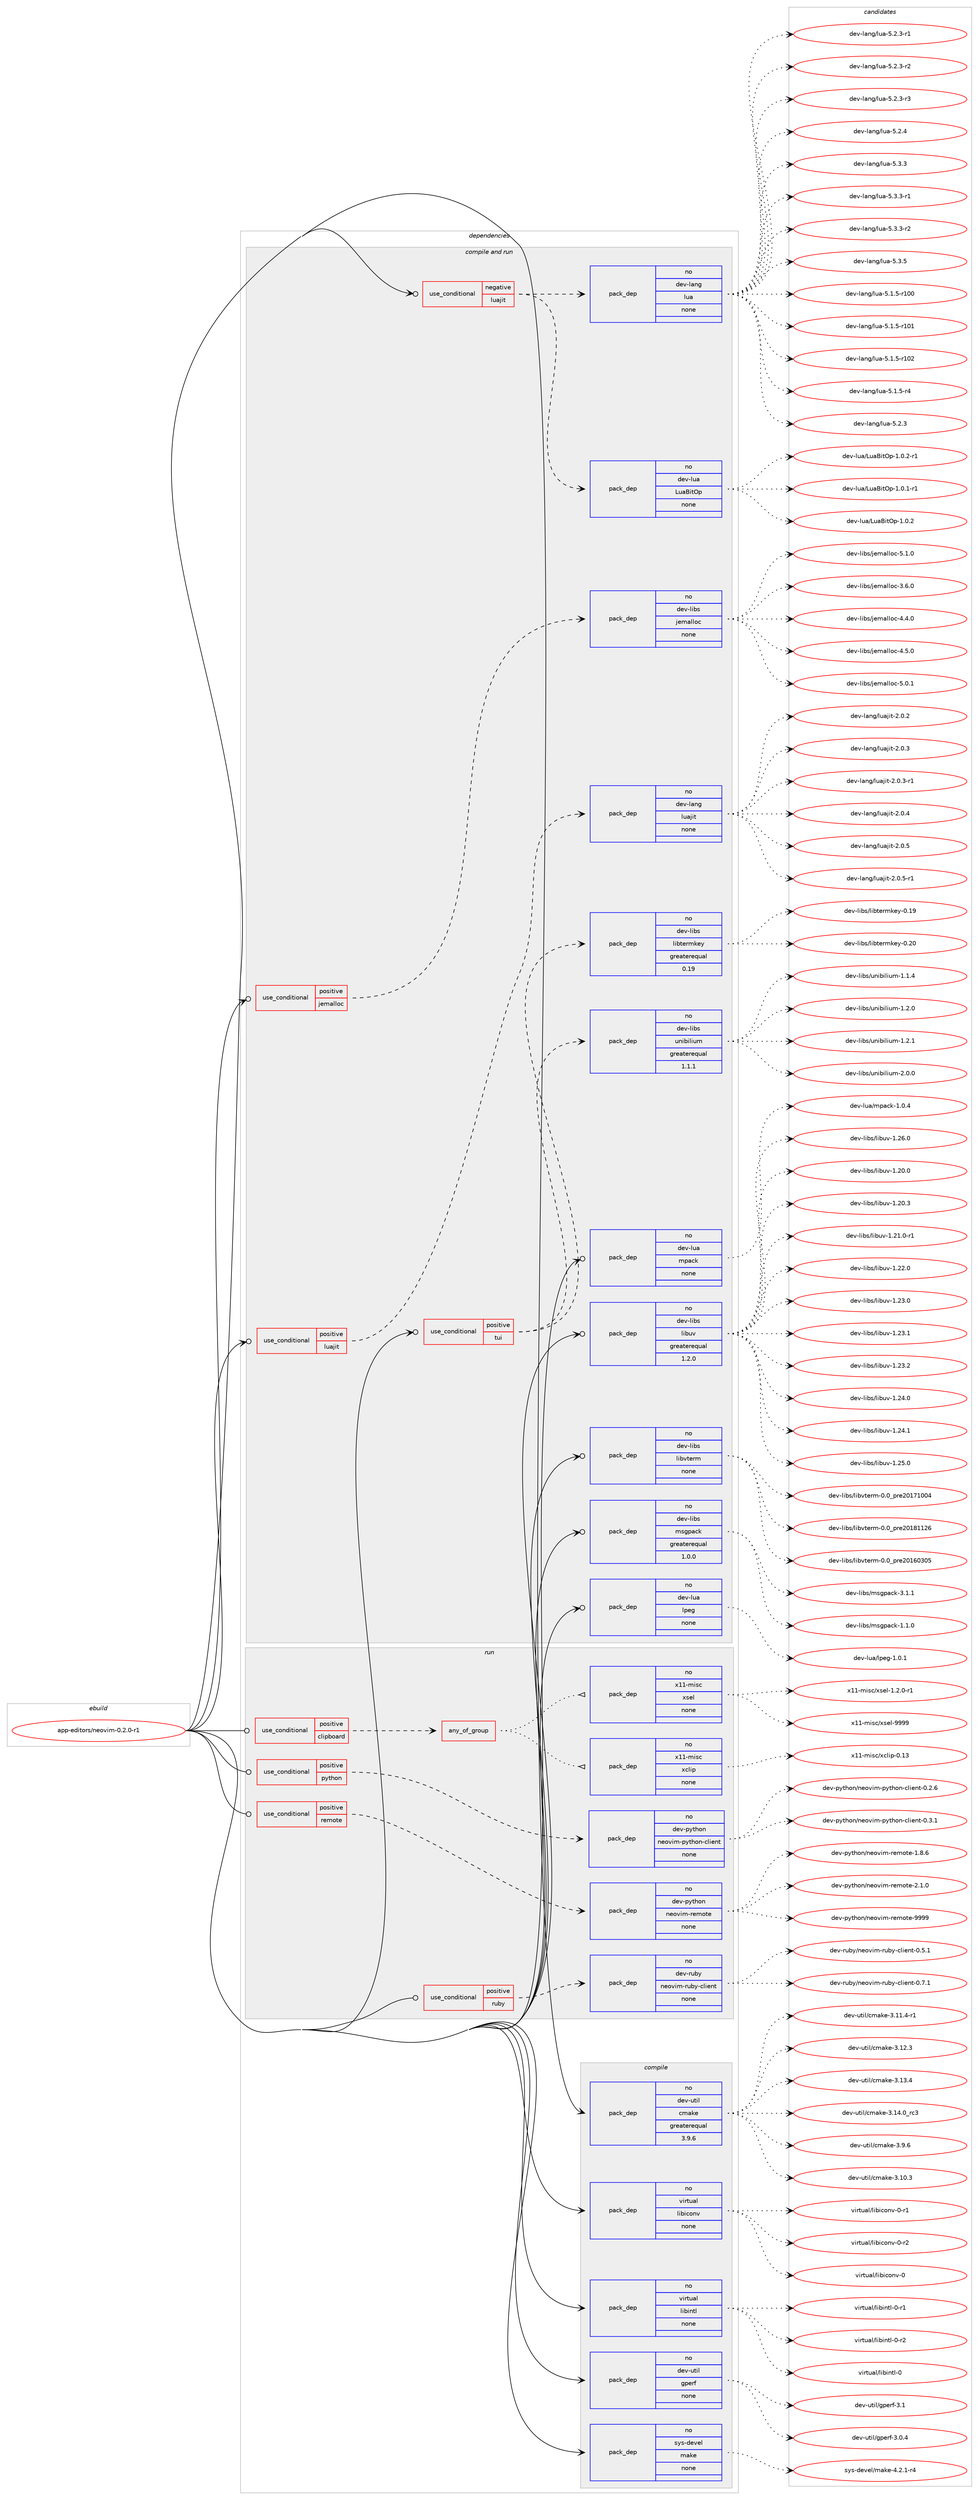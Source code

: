 digraph prolog {

# *************
# Graph options
# *************

newrank=true;
concentrate=true;
compound=true;
graph [rankdir=LR,fontname=Helvetica,fontsize=10,ranksep=1.5];#, ranksep=2.5, nodesep=0.2];
edge  [arrowhead=vee];
node  [fontname=Helvetica,fontsize=10];

# **********
# The ebuild
# **********

subgraph cluster_leftcol {
color=gray;
rank=same;
label=<<i>ebuild</i>>;
id [label="app-editors/neovim-0.2.0-r1", color=red, width=4, href="../app-editors/neovim-0.2.0-r1.svg"];
}

# ****************
# The dependencies
# ****************

subgraph cluster_midcol {
color=gray;
label=<<i>dependencies</i>>;
subgraph cluster_compile {
fillcolor="#eeeeee";
style=filled;
label=<<i>compile</i>>;
subgraph pack912055 {
dependency1280932 [label=<<TABLE BORDER="0" CELLBORDER="1" CELLSPACING="0" CELLPADDING="4" WIDTH="220"><TR><TD ROWSPAN="6" CELLPADDING="30">pack_dep</TD></TR><TR><TD WIDTH="110">no</TD></TR><TR><TD>dev-util</TD></TR><TR><TD>cmake</TD></TR><TR><TD>greaterequal</TD></TR><TR><TD>3.9.6</TD></TR></TABLE>>, shape=none, color=blue];
}
id:e -> dependency1280932:w [weight=20,style="solid",arrowhead="vee"];
subgraph pack912056 {
dependency1280933 [label=<<TABLE BORDER="0" CELLBORDER="1" CELLSPACING="0" CELLPADDING="4" WIDTH="220"><TR><TD ROWSPAN="6" CELLPADDING="30">pack_dep</TD></TR><TR><TD WIDTH="110">no</TD></TR><TR><TD>dev-util</TD></TR><TR><TD>gperf</TD></TR><TR><TD>none</TD></TR><TR><TD></TD></TR></TABLE>>, shape=none, color=blue];
}
id:e -> dependency1280933:w [weight=20,style="solid",arrowhead="vee"];
subgraph pack912057 {
dependency1280934 [label=<<TABLE BORDER="0" CELLBORDER="1" CELLSPACING="0" CELLPADDING="4" WIDTH="220"><TR><TD ROWSPAN="6" CELLPADDING="30">pack_dep</TD></TR><TR><TD WIDTH="110">no</TD></TR><TR><TD>sys-devel</TD></TR><TR><TD>make</TD></TR><TR><TD>none</TD></TR><TR><TD></TD></TR></TABLE>>, shape=none, color=blue];
}
id:e -> dependency1280934:w [weight=20,style="solid",arrowhead="vee"];
subgraph pack912058 {
dependency1280935 [label=<<TABLE BORDER="0" CELLBORDER="1" CELLSPACING="0" CELLPADDING="4" WIDTH="220"><TR><TD ROWSPAN="6" CELLPADDING="30">pack_dep</TD></TR><TR><TD WIDTH="110">no</TD></TR><TR><TD>virtual</TD></TR><TR><TD>libiconv</TD></TR><TR><TD>none</TD></TR><TR><TD></TD></TR></TABLE>>, shape=none, color=blue];
}
id:e -> dependency1280935:w [weight=20,style="solid",arrowhead="vee"];
subgraph pack912059 {
dependency1280936 [label=<<TABLE BORDER="0" CELLBORDER="1" CELLSPACING="0" CELLPADDING="4" WIDTH="220"><TR><TD ROWSPAN="6" CELLPADDING="30">pack_dep</TD></TR><TR><TD WIDTH="110">no</TD></TR><TR><TD>virtual</TD></TR><TR><TD>libintl</TD></TR><TR><TD>none</TD></TR><TR><TD></TD></TR></TABLE>>, shape=none, color=blue];
}
id:e -> dependency1280936:w [weight=20,style="solid",arrowhead="vee"];
}
subgraph cluster_compileandrun {
fillcolor="#eeeeee";
style=filled;
label=<<i>compile and run</i>>;
subgraph cond348950 {
dependency1280937 [label=<<TABLE BORDER="0" CELLBORDER="1" CELLSPACING="0" CELLPADDING="4"><TR><TD ROWSPAN="3" CELLPADDING="10">use_conditional</TD></TR><TR><TD>negative</TD></TR><TR><TD>luajit</TD></TR></TABLE>>, shape=none, color=red];
subgraph pack912060 {
dependency1280938 [label=<<TABLE BORDER="0" CELLBORDER="1" CELLSPACING="0" CELLPADDING="4" WIDTH="220"><TR><TD ROWSPAN="6" CELLPADDING="30">pack_dep</TD></TR><TR><TD WIDTH="110">no</TD></TR><TR><TD>dev-lang</TD></TR><TR><TD>lua</TD></TR><TR><TD>none</TD></TR><TR><TD></TD></TR></TABLE>>, shape=none, color=blue];
}
dependency1280937:e -> dependency1280938:w [weight=20,style="dashed",arrowhead="vee"];
subgraph pack912061 {
dependency1280939 [label=<<TABLE BORDER="0" CELLBORDER="1" CELLSPACING="0" CELLPADDING="4" WIDTH="220"><TR><TD ROWSPAN="6" CELLPADDING="30">pack_dep</TD></TR><TR><TD WIDTH="110">no</TD></TR><TR><TD>dev-lua</TD></TR><TR><TD>LuaBitOp</TD></TR><TR><TD>none</TD></TR><TR><TD></TD></TR></TABLE>>, shape=none, color=blue];
}
dependency1280937:e -> dependency1280939:w [weight=20,style="dashed",arrowhead="vee"];
}
id:e -> dependency1280937:w [weight=20,style="solid",arrowhead="odotvee"];
subgraph cond348951 {
dependency1280940 [label=<<TABLE BORDER="0" CELLBORDER="1" CELLSPACING="0" CELLPADDING="4"><TR><TD ROWSPAN="3" CELLPADDING="10">use_conditional</TD></TR><TR><TD>positive</TD></TR><TR><TD>jemalloc</TD></TR></TABLE>>, shape=none, color=red];
subgraph pack912062 {
dependency1280941 [label=<<TABLE BORDER="0" CELLBORDER="1" CELLSPACING="0" CELLPADDING="4" WIDTH="220"><TR><TD ROWSPAN="6" CELLPADDING="30">pack_dep</TD></TR><TR><TD WIDTH="110">no</TD></TR><TR><TD>dev-libs</TD></TR><TR><TD>jemalloc</TD></TR><TR><TD>none</TD></TR><TR><TD></TD></TR></TABLE>>, shape=none, color=blue];
}
dependency1280940:e -> dependency1280941:w [weight=20,style="dashed",arrowhead="vee"];
}
id:e -> dependency1280940:w [weight=20,style="solid",arrowhead="odotvee"];
subgraph cond348952 {
dependency1280942 [label=<<TABLE BORDER="0" CELLBORDER="1" CELLSPACING="0" CELLPADDING="4"><TR><TD ROWSPAN="3" CELLPADDING="10">use_conditional</TD></TR><TR><TD>positive</TD></TR><TR><TD>luajit</TD></TR></TABLE>>, shape=none, color=red];
subgraph pack912063 {
dependency1280943 [label=<<TABLE BORDER="0" CELLBORDER="1" CELLSPACING="0" CELLPADDING="4" WIDTH="220"><TR><TD ROWSPAN="6" CELLPADDING="30">pack_dep</TD></TR><TR><TD WIDTH="110">no</TD></TR><TR><TD>dev-lang</TD></TR><TR><TD>luajit</TD></TR><TR><TD>none</TD></TR><TR><TD></TD></TR></TABLE>>, shape=none, color=blue];
}
dependency1280942:e -> dependency1280943:w [weight=20,style="dashed",arrowhead="vee"];
}
id:e -> dependency1280942:w [weight=20,style="solid",arrowhead="odotvee"];
subgraph cond348953 {
dependency1280944 [label=<<TABLE BORDER="0" CELLBORDER="1" CELLSPACING="0" CELLPADDING="4"><TR><TD ROWSPAN="3" CELLPADDING="10">use_conditional</TD></TR><TR><TD>positive</TD></TR><TR><TD>tui</TD></TR></TABLE>>, shape=none, color=red];
subgraph pack912064 {
dependency1280945 [label=<<TABLE BORDER="0" CELLBORDER="1" CELLSPACING="0" CELLPADDING="4" WIDTH="220"><TR><TD ROWSPAN="6" CELLPADDING="30">pack_dep</TD></TR><TR><TD WIDTH="110">no</TD></TR><TR><TD>dev-libs</TD></TR><TR><TD>libtermkey</TD></TR><TR><TD>greaterequal</TD></TR><TR><TD>0.19</TD></TR></TABLE>>, shape=none, color=blue];
}
dependency1280944:e -> dependency1280945:w [weight=20,style="dashed",arrowhead="vee"];
subgraph pack912065 {
dependency1280946 [label=<<TABLE BORDER="0" CELLBORDER="1" CELLSPACING="0" CELLPADDING="4" WIDTH="220"><TR><TD ROWSPAN="6" CELLPADDING="30">pack_dep</TD></TR><TR><TD WIDTH="110">no</TD></TR><TR><TD>dev-libs</TD></TR><TR><TD>unibilium</TD></TR><TR><TD>greaterequal</TD></TR><TR><TD>1.1.1</TD></TR></TABLE>>, shape=none, color=blue];
}
dependency1280944:e -> dependency1280946:w [weight=20,style="dashed",arrowhead="vee"];
}
id:e -> dependency1280944:w [weight=20,style="solid",arrowhead="odotvee"];
subgraph pack912066 {
dependency1280947 [label=<<TABLE BORDER="0" CELLBORDER="1" CELLSPACING="0" CELLPADDING="4" WIDTH="220"><TR><TD ROWSPAN="6" CELLPADDING="30">pack_dep</TD></TR><TR><TD WIDTH="110">no</TD></TR><TR><TD>dev-libs</TD></TR><TR><TD>libuv</TD></TR><TR><TD>greaterequal</TD></TR><TR><TD>1.2.0</TD></TR></TABLE>>, shape=none, color=blue];
}
id:e -> dependency1280947:w [weight=20,style="solid",arrowhead="odotvee"];
subgraph pack912067 {
dependency1280948 [label=<<TABLE BORDER="0" CELLBORDER="1" CELLSPACING="0" CELLPADDING="4" WIDTH="220"><TR><TD ROWSPAN="6" CELLPADDING="30">pack_dep</TD></TR><TR><TD WIDTH="110">no</TD></TR><TR><TD>dev-libs</TD></TR><TR><TD>libvterm</TD></TR><TR><TD>none</TD></TR><TR><TD></TD></TR></TABLE>>, shape=none, color=blue];
}
id:e -> dependency1280948:w [weight=20,style="solid",arrowhead="odotvee"];
subgraph pack912068 {
dependency1280949 [label=<<TABLE BORDER="0" CELLBORDER="1" CELLSPACING="0" CELLPADDING="4" WIDTH="220"><TR><TD ROWSPAN="6" CELLPADDING="30">pack_dep</TD></TR><TR><TD WIDTH="110">no</TD></TR><TR><TD>dev-libs</TD></TR><TR><TD>msgpack</TD></TR><TR><TD>greaterequal</TD></TR><TR><TD>1.0.0</TD></TR></TABLE>>, shape=none, color=blue];
}
id:e -> dependency1280949:w [weight=20,style="solid",arrowhead="odotvee"];
subgraph pack912069 {
dependency1280950 [label=<<TABLE BORDER="0" CELLBORDER="1" CELLSPACING="0" CELLPADDING="4" WIDTH="220"><TR><TD ROWSPAN="6" CELLPADDING="30">pack_dep</TD></TR><TR><TD WIDTH="110">no</TD></TR><TR><TD>dev-lua</TD></TR><TR><TD>lpeg</TD></TR><TR><TD>none</TD></TR><TR><TD></TD></TR></TABLE>>, shape=none, color=blue];
}
id:e -> dependency1280950:w [weight=20,style="solid",arrowhead="odotvee"];
subgraph pack912070 {
dependency1280951 [label=<<TABLE BORDER="0" CELLBORDER="1" CELLSPACING="0" CELLPADDING="4" WIDTH="220"><TR><TD ROWSPAN="6" CELLPADDING="30">pack_dep</TD></TR><TR><TD WIDTH="110">no</TD></TR><TR><TD>dev-lua</TD></TR><TR><TD>mpack</TD></TR><TR><TD>none</TD></TR><TR><TD></TD></TR></TABLE>>, shape=none, color=blue];
}
id:e -> dependency1280951:w [weight=20,style="solid",arrowhead="odotvee"];
}
subgraph cluster_run {
fillcolor="#eeeeee";
style=filled;
label=<<i>run</i>>;
subgraph cond348954 {
dependency1280952 [label=<<TABLE BORDER="0" CELLBORDER="1" CELLSPACING="0" CELLPADDING="4"><TR><TD ROWSPAN="3" CELLPADDING="10">use_conditional</TD></TR><TR><TD>positive</TD></TR><TR><TD>clipboard</TD></TR></TABLE>>, shape=none, color=red];
subgraph any19399 {
dependency1280953 [label=<<TABLE BORDER="0" CELLBORDER="1" CELLSPACING="0" CELLPADDING="4"><TR><TD CELLPADDING="10">any_of_group</TD></TR></TABLE>>, shape=none, color=red];subgraph pack912071 {
dependency1280954 [label=<<TABLE BORDER="0" CELLBORDER="1" CELLSPACING="0" CELLPADDING="4" WIDTH="220"><TR><TD ROWSPAN="6" CELLPADDING="30">pack_dep</TD></TR><TR><TD WIDTH="110">no</TD></TR><TR><TD>x11-misc</TD></TR><TR><TD>xsel</TD></TR><TR><TD>none</TD></TR><TR><TD></TD></TR></TABLE>>, shape=none, color=blue];
}
dependency1280953:e -> dependency1280954:w [weight=20,style="dotted",arrowhead="oinv"];
subgraph pack912072 {
dependency1280955 [label=<<TABLE BORDER="0" CELLBORDER="1" CELLSPACING="0" CELLPADDING="4" WIDTH="220"><TR><TD ROWSPAN="6" CELLPADDING="30">pack_dep</TD></TR><TR><TD WIDTH="110">no</TD></TR><TR><TD>x11-misc</TD></TR><TR><TD>xclip</TD></TR><TR><TD>none</TD></TR><TR><TD></TD></TR></TABLE>>, shape=none, color=blue];
}
dependency1280953:e -> dependency1280955:w [weight=20,style="dotted",arrowhead="oinv"];
}
dependency1280952:e -> dependency1280953:w [weight=20,style="dashed",arrowhead="vee"];
}
id:e -> dependency1280952:w [weight=20,style="solid",arrowhead="odot"];
subgraph cond348955 {
dependency1280956 [label=<<TABLE BORDER="0" CELLBORDER="1" CELLSPACING="0" CELLPADDING="4"><TR><TD ROWSPAN="3" CELLPADDING="10">use_conditional</TD></TR><TR><TD>positive</TD></TR><TR><TD>python</TD></TR></TABLE>>, shape=none, color=red];
subgraph pack912073 {
dependency1280957 [label=<<TABLE BORDER="0" CELLBORDER="1" CELLSPACING="0" CELLPADDING="4" WIDTH="220"><TR><TD ROWSPAN="6" CELLPADDING="30">pack_dep</TD></TR><TR><TD WIDTH="110">no</TD></TR><TR><TD>dev-python</TD></TR><TR><TD>neovim-python-client</TD></TR><TR><TD>none</TD></TR><TR><TD></TD></TR></TABLE>>, shape=none, color=blue];
}
dependency1280956:e -> dependency1280957:w [weight=20,style="dashed",arrowhead="vee"];
}
id:e -> dependency1280956:w [weight=20,style="solid",arrowhead="odot"];
subgraph cond348956 {
dependency1280958 [label=<<TABLE BORDER="0" CELLBORDER="1" CELLSPACING="0" CELLPADDING="4"><TR><TD ROWSPAN="3" CELLPADDING="10">use_conditional</TD></TR><TR><TD>positive</TD></TR><TR><TD>remote</TD></TR></TABLE>>, shape=none, color=red];
subgraph pack912074 {
dependency1280959 [label=<<TABLE BORDER="0" CELLBORDER="1" CELLSPACING="0" CELLPADDING="4" WIDTH="220"><TR><TD ROWSPAN="6" CELLPADDING="30">pack_dep</TD></TR><TR><TD WIDTH="110">no</TD></TR><TR><TD>dev-python</TD></TR><TR><TD>neovim-remote</TD></TR><TR><TD>none</TD></TR><TR><TD></TD></TR></TABLE>>, shape=none, color=blue];
}
dependency1280958:e -> dependency1280959:w [weight=20,style="dashed",arrowhead="vee"];
}
id:e -> dependency1280958:w [weight=20,style="solid",arrowhead="odot"];
subgraph cond348957 {
dependency1280960 [label=<<TABLE BORDER="0" CELLBORDER="1" CELLSPACING="0" CELLPADDING="4"><TR><TD ROWSPAN="3" CELLPADDING="10">use_conditional</TD></TR><TR><TD>positive</TD></TR><TR><TD>ruby</TD></TR></TABLE>>, shape=none, color=red];
subgraph pack912075 {
dependency1280961 [label=<<TABLE BORDER="0" CELLBORDER="1" CELLSPACING="0" CELLPADDING="4" WIDTH="220"><TR><TD ROWSPAN="6" CELLPADDING="30">pack_dep</TD></TR><TR><TD WIDTH="110">no</TD></TR><TR><TD>dev-ruby</TD></TR><TR><TD>neovim-ruby-client</TD></TR><TR><TD>none</TD></TR><TR><TD></TD></TR></TABLE>>, shape=none, color=blue];
}
dependency1280960:e -> dependency1280961:w [weight=20,style="dashed",arrowhead="vee"];
}
id:e -> dependency1280960:w [weight=20,style="solid",arrowhead="odot"];
}
}

# **************
# The candidates
# **************

subgraph cluster_choices {
rank=same;
color=gray;
label=<<i>candidates</i>>;

subgraph choice912055 {
color=black;
nodesep=1;
choice1001011184511711610510847991099710710145514649484651 [label="dev-util/cmake-3.10.3", color=red, width=4,href="../dev-util/cmake-3.10.3.svg"];
choice10010111845117116105108479910997107101455146494946524511449 [label="dev-util/cmake-3.11.4-r1", color=red, width=4,href="../dev-util/cmake-3.11.4-r1.svg"];
choice1001011184511711610510847991099710710145514649504651 [label="dev-util/cmake-3.12.3", color=red, width=4,href="../dev-util/cmake-3.12.3.svg"];
choice1001011184511711610510847991099710710145514649514652 [label="dev-util/cmake-3.13.4", color=red, width=4,href="../dev-util/cmake-3.13.4.svg"];
choice1001011184511711610510847991099710710145514649524648951149951 [label="dev-util/cmake-3.14.0_rc3", color=red, width=4,href="../dev-util/cmake-3.14.0_rc3.svg"];
choice10010111845117116105108479910997107101455146574654 [label="dev-util/cmake-3.9.6", color=red, width=4,href="../dev-util/cmake-3.9.6.svg"];
dependency1280932:e -> choice1001011184511711610510847991099710710145514649484651:w [style=dotted,weight="100"];
dependency1280932:e -> choice10010111845117116105108479910997107101455146494946524511449:w [style=dotted,weight="100"];
dependency1280932:e -> choice1001011184511711610510847991099710710145514649504651:w [style=dotted,weight="100"];
dependency1280932:e -> choice1001011184511711610510847991099710710145514649514652:w [style=dotted,weight="100"];
dependency1280932:e -> choice1001011184511711610510847991099710710145514649524648951149951:w [style=dotted,weight="100"];
dependency1280932:e -> choice10010111845117116105108479910997107101455146574654:w [style=dotted,weight="100"];
}
subgraph choice912056 {
color=black;
nodesep=1;
choice1001011184511711610510847103112101114102455146484652 [label="dev-util/gperf-3.0.4", color=red, width=4,href="../dev-util/gperf-3.0.4.svg"];
choice100101118451171161051084710311210111410245514649 [label="dev-util/gperf-3.1", color=red, width=4,href="../dev-util/gperf-3.1.svg"];
dependency1280933:e -> choice1001011184511711610510847103112101114102455146484652:w [style=dotted,weight="100"];
dependency1280933:e -> choice100101118451171161051084710311210111410245514649:w [style=dotted,weight="100"];
}
subgraph choice912057 {
color=black;
nodesep=1;
choice1151211154510010111810110847109971071014552465046494511452 [label="sys-devel/make-4.2.1-r4", color=red, width=4,href="../sys-devel/make-4.2.1-r4.svg"];
dependency1280934:e -> choice1151211154510010111810110847109971071014552465046494511452:w [style=dotted,weight="100"];
}
subgraph choice912058 {
color=black;
nodesep=1;
choice118105114116117971084710810598105991111101184548 [label="virtual/libiconv-0", color=red, width=4,href="../virtual/libiconv-0.svg"];
choice1181051141161179710847108105981059911111011845484511449 [label="virtual/libiconv-0-r1", color=red, width=4,href="../virtual/libiconv-0-r1.svg"];
choice1181051141161179710847108105981059911111011845484511450 [label="virtual/libiconv-0-r2", color=red, width=4,href="../virtual/libiconv-0-r2.svg"];
dependency1280935:e -> choice118105114116117971084710810598105991111101184548:w [style=dotted,weight="100"];
dependency1280935:e -> choice1181051141161179710847108105981059911111011845484511449:w [style=dotted,weight="100"];
dependency1280935:e -> choice1181051141161179710847108105981059911111011845484511450:w [style=dotted,weight="100"];
}
subgraph choice912059 {
color=black;
nodesep=1;
choice1181051141161179710847108105981051101161084548 [label="virtual/libintl-0", color=red, width=4,href="../virtual/libintl-0.svg"];
choice11810511411611797108471081059810511011610845484511449 [label="virtual/libintl-0-r1", color=red, width=4,href="../virtual/libintl-0-r1.svg"];
choice11810511411611797108471081059810511011610845484511450 [label="virtual/libintl-0-r2", color=red, width=4,href="../virtual/libintl-0-r2.svg"];
dependency1280936:e -> choice1181051141161179710847108105981051101161084548:w [style=dotted,weight="100"];
dependency1280936:e -> choice11810511411611797108471081059810511011610845484511449:w [style=dotted,weight="100"];
dependency1280936:e -> choice11810511411611797108471081059810511011610845484511450:w [style=dotted,weight="100"];
}
subgraph choice912060 {
color=black;
nodesep=1;
choice1001011184510897110103471081179745534649465345114494848 [label="dev-lang/lua-5.1.5-r100", color=red, width=4,href="../dev-lang/lua-5.1.5-r100.svg"];
choice1001011184510897110103471081179745534649465345114494849 [label="dev-lang/lua-5.1.5-r101", color=red, width=4,href="../dev-lang/lua-5.1.5-r101.svg"];
choice1001011184510897110103471081179745534649465345114494850 [label="dev-lang/lua-5.1.5-r102", color=red, width=4,href="../dev-lang/lua-5.1.5-r102.svg"];
choice100101118451089711010347108117974553464946534511452 [label="dev-lang/lua-5.1.5-r4", color=red, width=4,href="../dev-lang/lua-5.1.5-r4.svg"];
choice10010111845108971101034710811797455346504651 [label="dev-lang/lua-5.2.3", color=red, width=4,href="../dev-lang/lua-5.2.3.svg"];
choice100101118451089711010347108117974553465046514511449 [label="dev-lang/lua-5.2.3-r1", color=red, width=4,href="../dev-lang/lua-5.2.3-r1.svg"];
choice100101118451089711010347108117974553465046514511450 [label="dev-lang/lua-5.2.3-r2", color=red, width=4,href="../dev-lang/lua-5.2.3-r2.svg"];
choice100101118451089711010347108117974553465046514511451 [label="dev-lang/lua-5.2.3-r3", color=red, width=4,href="../dev-lang/lua-5.2.3-r3.svg"];
choice10010111845108971101034710811797455346504652 [label="dev-lang/lua-5.2.4", color=red, width=4,href="../dev-lang/lua-5.2.4.svg"];
choice10010111845108971101034710811797455346514651 [label="dev-lang/lua-5.3.3", color=red, width=4,href="../dev-lang/lua-5.3.3.svg"];
choice100101118451089711010347108117974553465146514511449 [label="dev-lang/lua-5.3.3-r1", color=red, width=4,href="../dev-lang/lua-5.3.3-r1.svg"];
choice100101118451089711010347108117974553465146514511450 [label="dev-lang/lua-5.3.3-r2", color=red, width=4,href="../dev-lang/lua-5.3.3-r2.svg"];
choice10010111845108971101034710811797455346514653 [label="dev-lang/lua-5.3.5", color=red, width=4,href="../dev-lang/lua-5.3.5.svg"];
dependency1280938:e -> choice1001011184510897110103471081179745534649465345114494848:w [style=dotted,weight="100"];
dependency1280938:e -> choice1001011184510897110103471081179745534649465345114494849:w [style=dotted,weight="100"];
dependency1280938:e -> choice1001011184510897110103471081179745534649465345114494850:w [style=dotted,weight="100"];
dependency1280938:e -> choice100101118451089711010347108117974553464946534511452:w [style=dotted,weight="100"];
dependency1280938:e -> choice10010111845108971101034710811797455346504651:w [style=dotted,weight="100"];
dependency1280938:e -> choice100101118451089711010347108117974553465046514511449:w [style=dotted,weight="100"];
dependency1280938:e -> choice100101118451089711010347108117974553465046514511450:w [style=dotted,weight="100"];
dependency1280938:e -> choice100101118451089711010347108117974553465046514511451:w [style=dotted,weight="100"];
dependency1280938:e -> choice10010111845108971101034710811797455346504652:w [style=dotted,weight="100"];
dependency1280938:e -> choice10010111845108971101034710811797455346514651:w [style=dotted,weight="100"];
dependency1280938:e -> choice100101118451089711010347108117974553465146514511449:w [style=dotted,weight="100"];
dependency1280938:e -> choice100101118451089711010347108117974553465146514511450:w [style=dotted,weight="100"];
dependency1280938:e -> choice10010111845108971101034710811797455346514653:w [style=dotted,weight="100"];
}
subgraph choice912061 {
color=black;
nodesep=1;
choice100101118451081179747761179766105116791124549464846494511449 [label="dev-lua/LuaBitOp-1.0.1-r1", color=red, width=4,href="../dev-lua/LuaBitOp-1.0.1-r1.svg"];
choice10010111845108117974776117976610511679112454946484650 [label="dev-lua/LuaBitOp-1.0.2", color=red, width=4,href="../dev-lua/LuaBitOp-1.0.2.svg"];
choice100101118451081179747761179766105116791124549464846504511449 [label="dev-lua/LuaBitOp-1.0.2-r1", color=red, width=4,href="../dev-lua/LuaBitOp-1.0.2-r1.svg"];
dependency1280939:e -> choice100101118451081179747761179766105116791124549464846494511449:w [style=dotted,weight="100"];
dependency1280939:e -> choice10010111845108117974776117976610511679112454946484650:w [style=dotted,weight="100"];
dependency1280939:e -> choice100101118451081179747761179766105116791124549464846504511449:w [style=dotted,weight="100"];
}
subgraph choice912062 {
color=black;
nodesep=1;
choice1001011184510810598115471061011099710810811199455146544648 [label="dev-libs/jemalloc-3.6.0", color=red, width=4,href="../dev-libs/jemalloc-3.6.0.svg"];
choice1001011184510810598115471061011099710810811199455246524648 [label="dev-libs/jemalloc-4.4.0", color=red, width=4,href="../dev-libs/jemalloc-4.4.0.svg"];
choice1001011184510810598115471061011099710810811199455246534648 [label="dev-libs/jemalloc-4.5.0", color=red, width=4,href="../dev-libs/jemalloc-4.5.0.svg"];
choice1001011184510810598115471061011099710810811199455346484649 [label="dev-libs/jemalloc-5.0.1", color=red, width=4,href="../dev-libs/jemalloc-5.0.1.svg"];
choice1001011184510810598115471061011099710810811199455346494648 [label="dev-libs/jemalloc-5.1.0", color=red, width=4,href="../dev-libs/jemalloc-5.1.0.svg"];
dependency1280941:e -> choice1001011184510810598115471061011099710810811199455146544648:w [style=dotted,weight="100"];
dependency1280941:e -> choice1001011184510810598115471061011099710810811199455246524648:w [style=dotted,weight="100"];
dependency1280941:e -> choice1001011184510810598115471061011099710810811199455246534648:w [style=dotted,weight="100"];
dependency1280941:e -> choice1001011184510810598115471061011099710810811199455346484649:w [style=dotted,weight="100"];
dependency1280941:e -> choice1001011184510810598115471061011099710810811199455346494648:w [style=dotted,weight="100"];
}
subgraph choice912063 {
color=black;
nodesep=1;
choice10010111845108971101034710811797106105116455046484650 [label="dev-lang/luajit-2.0.2", color=red, width=4,href="../dev-lang/luajit-2.0.2.svg"];
choice10010111845108971101034710811797106105116455046484651 [label="dev-lang/luajit-2.0.3", color=red, width=4,href="../dev-lang/luajit-2.0.3.svg"];
choice100101118451089711010347108117971061051164550464846514511449 [label="dev-lang/luajit-2.0.3-r1", color=red, width=4,href="../dev-lang/luajit-2.0.3-r1.svg"];
choice10010111845108971101034710811797106105116455046484652 [label="dev-lang/luajit-2.0.4", color=red, width=4,href="../dev-lang/luajit-2.0.4.svg"];
choice10010111845108971101034710811797106105116455046484653 [label="dev-lang/luajit-2.0.5", color=red, width=4,href="../dev-lang/luajit-2.0.5.svg"];
choice100101118451089711010347108117971061051164550464846534511449 [label="dev-lang/luajit-2.0.5-r1", color=red, width=4,href="../dev-lang/luajit-2.0.5-r1.svg"];
dependency1280943:e -> choice10010111845108971101034710811797106105116455046484650:w [style=dotted,weight="100"];
dependency1280943:e -> choice10010111845108971101034710811797106105116455046484651:w [style=dotted,weight="100"];
dependency1280943:e -> choice100101118451089711010347108117971061051164550464846514511449:w [style=dotted,weight="100"];
dependency1280943:e -> choice10010111845108971101034710811797106105116455046484652:w [style=dotted,weight="100"];
dependency1280943:e -> choice10010111845108971101034710811797106105116455046484653:w [style=dotted,weight="100"];
dependency1280943:e -> choice100101118451089711010347108117971061051164550464846534511449:w [style=dotted,weight="100"];
}
subgraph choice912064 {
color=black;
nodesep=1;
choice100101118451081059811547108105981161011141091071011214548464957 [label="dev-libs/libtermkey-0.19", color=red, width=4,href="../dev-libs/libtermkey-0.19.svg"];
choice100101118451081059811547108105981161011141091071011214548465048 [label="dev-libs/libtermkey-0.20", color=red, width=4,href="../dev-libs/libtermkey-0.20.svg"];
dependency1280945:e -> choice100101118451081059811547108105981161011141091071011214548464957:w [style=dotted,weight="100"];
dependency1280945:e -> choice100101118451081059811547108105981161011141091071011214548465048:w [style=dotted,weight="100"];
}
subgraph choice912065 {
color=black;
nodesep=1;
choice10010111845108105981154711711010598105108105117109454946494652 [label="dev-libs/unibilium-1.1.4", color=red, width=4,href="../dev-libs/unibilium-1.1.4.svg"];
choice10010111845108105981154711711010598105108105117109454946504648 [label="dev-libs/unibilium-1.2.0", color=red, width=4,href="../dev-libs/unibilium-1.2.0.svg"];
choice10010111845108105981154711711010598105108105117109454946504649 [label="dev-libs/unibilium-1.2.1", color=red, width=4,href="../dev-libs/unibilium-1.2.1.svg"];
choice10010111845108105981154711711010598105108105117109455046484648 [label="dev-libs/unibilium-2.0.0", color=red, width=4,href="../dev-libs/unibilium-2.0.0.svg"];
dependency1280946:e -> choice10010111845108105981154711711010598105108105117109454946494652:w [style=dotted,weight="100"];
dependency1280946:e -> choice10010111845108105981154711711010598105108105117109454946504648:w [style=dotted,weight="100"];
dependency1280946:e -> choice10010111845108105981154711711010598105108105117109454946504649:w [style=dotted,weight="100"];
dependency1280946:e -> choice10010111845108105981154711711010598105108105117109455046484648:w [style=dotted,weight="100"];
}
subgraph choice912066 {
color=black;
nodesep=1;
choice1001011184510810598115471081059811711845494650484648 [label="dev-libs/libuv-1.20.0", color=red, width=4,href="../dev-libs/libuv-1.20.0.svg"];
choice1001011184510810598115471081059811711845494650484651 [label="dev-libs/libuv-1.20.3", color=red, width=4,href="../dev-libs/libuv-1.20.3.svg"];
choice10010111845108105981154710810598117118454946504946484511449 [label="dev-libs/libuv-1.21.0-r1", color=red, width=4,href="../dev-libs/libuv-1.21.0-r1.svg"];
choice1001011184510810598115471081059811711845494650504648 [label="dev-libs/libuv-1.22.0", color=red, width=4,href="../dev-libs/libuv-1.22.0.svg"];
choice1001011184510810598115471081059811711845494650514648 [label="dev-libs/libuv-1.23.0", color=red, width=4,href="../dev-libs/libuv-1.23.0.svg"];
choice1001011184510810598115471081059811711845494650514649 [label="dev-libs/libuv-1.23.1", color=red, width=4,href="../dev-libs/libuv-1.23.1.svg"];
choice1001011184510810598115471081059811711845494650514650 [label="dev-libs/libuv-1.23.2", color=red, width=4,href="../dev-libs/libuv-1.23.2.svg"];
choice1001011184510810598115471081059811711845494650524648 [label="dev-libs/libuv-1.24.0", color=red, width=4,href="../dev-libs/libuv-1.24.0.svg"];
choice1001011184510810598115471081059811711845494650524649 [label="dev-libs/libuv-1.24.1", color=red, width=4,href="../dev-libs/libuv-1.24.1.svg"];
choice1001011184510810598115471081059811711845494650534648 [label="dev-libs/libuv-1.25.0", color=red, width=4,href="../dev-libs/libuv-1.25.0.svg"];
choice1001011184510810598115471081059811711845494650544648 [label="dev-libs/libuv-1.26.0", color=red, width=4,href="../dev-libs/libuv-1.26.0.svg"];
dependency1280947:e -> choice1001011184510810598115471081059811711845494650484648:w [style=dotted,weight="100"];
dependency1280947:e -> choice1001011184510810598115471081059811711845494650484651:w [style=dotted,weight="100"];
dependency1280947:e -> choice10010111845108105981154710810598117118454946504946484511449:w [style=dotted,weight="100"];
dependency1280947:e -> choice1001011184510810598115471081059811711845494650504648:w [style=dotted,weight="100"];
dependency1280947:e -> choice1001011184510810598115471081059811711845494650514648:w [style=dotted,weight="100"];
dependency1280947:e -> choice1001011184510810598115471081059811711845494650514649:w [style=dotted,weight="100"];
dependency1280947:e -> choice1001011184510810598115471081059811711845494650514650:w [style=dotted,weight="100"];
dependency1280947:e -> choice1001011184510810598115471081059811711845494650524648:w [style=dotted,weight="100"];
dependency1280947:e -> choice1001011184510810598115471081059811711845494650524649:w [style=dotted,weight="100"];
dependency1280947:e -> choice1001011184510810598115471081059811711845494650534648:w [style=dotted,weight="100"];
dependency1280947:e -> choice1001011184510810598115471081059811711845494650544648:w [style=dotted,weight="100"];
}
subgraph choice912067 {
color=black;
nodesep=1;
choice1001011184510810598115471081059811811610111410945484648951121141015048495448514853 [label="dev-libs/libvterm-0.0_pre20160305", color=red, width=4,href="../dev-libs/libvterm-0.0_pre20160305.svg"];
choice1001011184510810598115471081059811811610111410945484648951121141015048495549484852 [label="dev-libs/libvterm-0.0_pre20171004", color=red, width=4,href="../dev-libs/libvterm-0.0_pre20171004.svg"];
choice1001011184510810598115471081059811811610111410945484648951121141015048495649495054 [label="dev-libs/libvterm-0.0_pre20181126", color=red, width=4,href="../dev-libs/libvterm-0.0_pre20181126.svg"];
dependency1280948:e -> choice1001011184510810598115471081059811811610111410945484648951121141015048495448514853:w [style=dotted,weight="100"];
dependency1280948:e -> choice1001011184510810598115471081059811811610111410945484648951121141015048495549484852:w [style=dotted,weight="100"];
dependency1280948:e -> choice1001011184510810598115471081059811811610111410945484648951121141015048495649495054:w [style=dotted,weight="100"];
}
subgraph choice912068 {
color=black;
nodesep=1;
choice1001011184510810598115471091151031129799107454946494648 [label="dev-libs/msgpack-1.1.0", color=red, width=4,href="../dev-libs/msgpack-1.1.0.svg"];
choice1001011184510810598115471091151031129799107455146494649 [label="dev-libs/msgpack-3.1.1", color=red, width=4,href="../dev-libs/msgpack-3.1.1.svg"];
dependency1280949:e -> choice1001011184510810598115471091151031129799107454946494648:w [style=dotted,weight="100"];
dependency1280949:e -> choice1001011184510810598115471091151031129799107455146494649:w [style=dotted,weight="100"];
}
subgraph choice912069 {
color=black;
nodesep=1;
choice100101118451081179747108112101103454946484649 [label="dev-lua/lpeg-1.0.1", color=red, width=4,href="../dev-lua/lpeg-1.0.1.svg"];
dependency1280950:e -> choice100101118451081179747108112101103454946484649:w [style=dotted,weight="100"];
}
subgraph choice912070 {
color=black;
nodesep=1;
choice1001011184510811797471091129799107454946484652 [label="dev-lua/mpack-1.0.4", color=red, width=4,href="../dev-lua/mpack-1.0.4.svg"];
dependency1280951:e -> choice1001011184510811797471091129799107454946484652:w [style=dotted,weight="100"];
}
subgraph choice912071 {
color=black;
nodesep=1;
choice12049494510910511599471201151011084549465046484511449 [label="x11-misc/xsel-1.2.0-r1", color=red, width=4,href="../x11-misc/xsel-1.2.0-r1.svg"];
choice12049494510910511599471201151011084557575757 [label="x11-misc/xsel-9999", color=red, width=4,href="../x11-misc/xsel-9999.svg"];
dependency1280954:e -> choice12049494510910511599471201151011084549465046484511449:w [style=dotted,weight="100"];
dependency1280954:e -> choice12049494510910511599471201151011084557575757:w [style=dotted,weight="100"];
}
subgraph choice912072 {
color=black;
nodesep=1;
choice1204949451091051159947120991081051124548464951 [label="x11-misc/xclip-0.13", color=red, width=4,href="../x11-misc/xclip-0.13.svg"];
dependency1280955:e -> choice1204949451091051159947120991081051124548464951:w [style=dotted,weight="100"];
}
subgraph choice912073 {
color=black;
nodesep=1;
choice1001011184511212111610411111047110101111118105109451121211161041111104599108105101110116454846504654 [label="dev-python/neovim-python-client-0.2.6", color=red, width=4,href="../dev-python/neovim-python-client-0.2.6.svg"];
choice1001011184511212111610411111047110101111118105109451121211161041111104599108105101110116454846514649 [label="dev-python/neovim-python-client-0.3.1", color=red, width=4,href="../dev-python/neovim-python-client-0.3.1.svg"];
dependency1280957:e -> choice1001011184511212111610411111047110101111118105109451121211161041111104599108105101110116454846504654:w [style=dotted,weight="100"];
dependency1280957:e -> choice1001011184511212111610411111047110101111118105109451121211161041111104599108105101110116454846514649:w [style=dotted,weight="100"];
}
subgraph choice912074 {
color=black;
nodesep=1;
choice100101118451121211161041111104711010111111810510945114101109111116101454946564654 [label="dev-python/neovim-remote-1.8.6", color=red, width=4,href="../dev-python/neovim-remote-1.8.6.svg"];
choice100101118451121211161041111104711010111111810510945114101109111116101455046494648 [label="dev-python/neovim-remote-2.1.0", color=red, width=4,href="../dev-python/neovim-remote-2.1.0.svg"];
choice1001011184511212111610411111047110101111118105109451141011091111161014557575757 [label="dev-python/neovim-remote-9999", color=red, width=4,href="../dev-python/neovim-remote-9999.svg"];
dependency1280959:e -> choice100101118451121211161041111104711010111111810510945114101109111116101454946564654:w [style=dotted,weight="100"];
dependency1280959:e -> choice100101118451121211161041111104711010111111810510945114101109111116101455046494648:w [style=dotted,weight="100"];
dependency1280959:e -> choice1001011184511212111610411111047110101111118105109451141011091111161014557575757:w [style=dotted,weight="100"];
}
subgraph choice912075 {
color=black;
nodesep=1;
choice10010111845114117981214711010111111810510945114117981214599108105101110116454846534649 [label="dev-ruby/neovim-ruby-client-0.5.1", color=red, width=4,href="../dev-ruby/neovim-ruby-client-0.5.1.svg"];
choice10010111845114117981214711010111111810510945114117981214599108105101110116454846554649 [label="dev-ruby/neovim-ruby-client-0.7.1", color=red, width=4,href="../dev-ruby/neovim-ruby-client-0.7.1.svg"];
dependency1280961:e -> choice10010111845114117981214711010111111810510945114117981214599108105101110116454846534649:w [style=dotted,weight="100"];
dependency1280961:e -> choice10010111845114117981214711010111111810510945114117981214599108105101110116454846554649:w [style=dotted,weight="100"];
}
}

}
